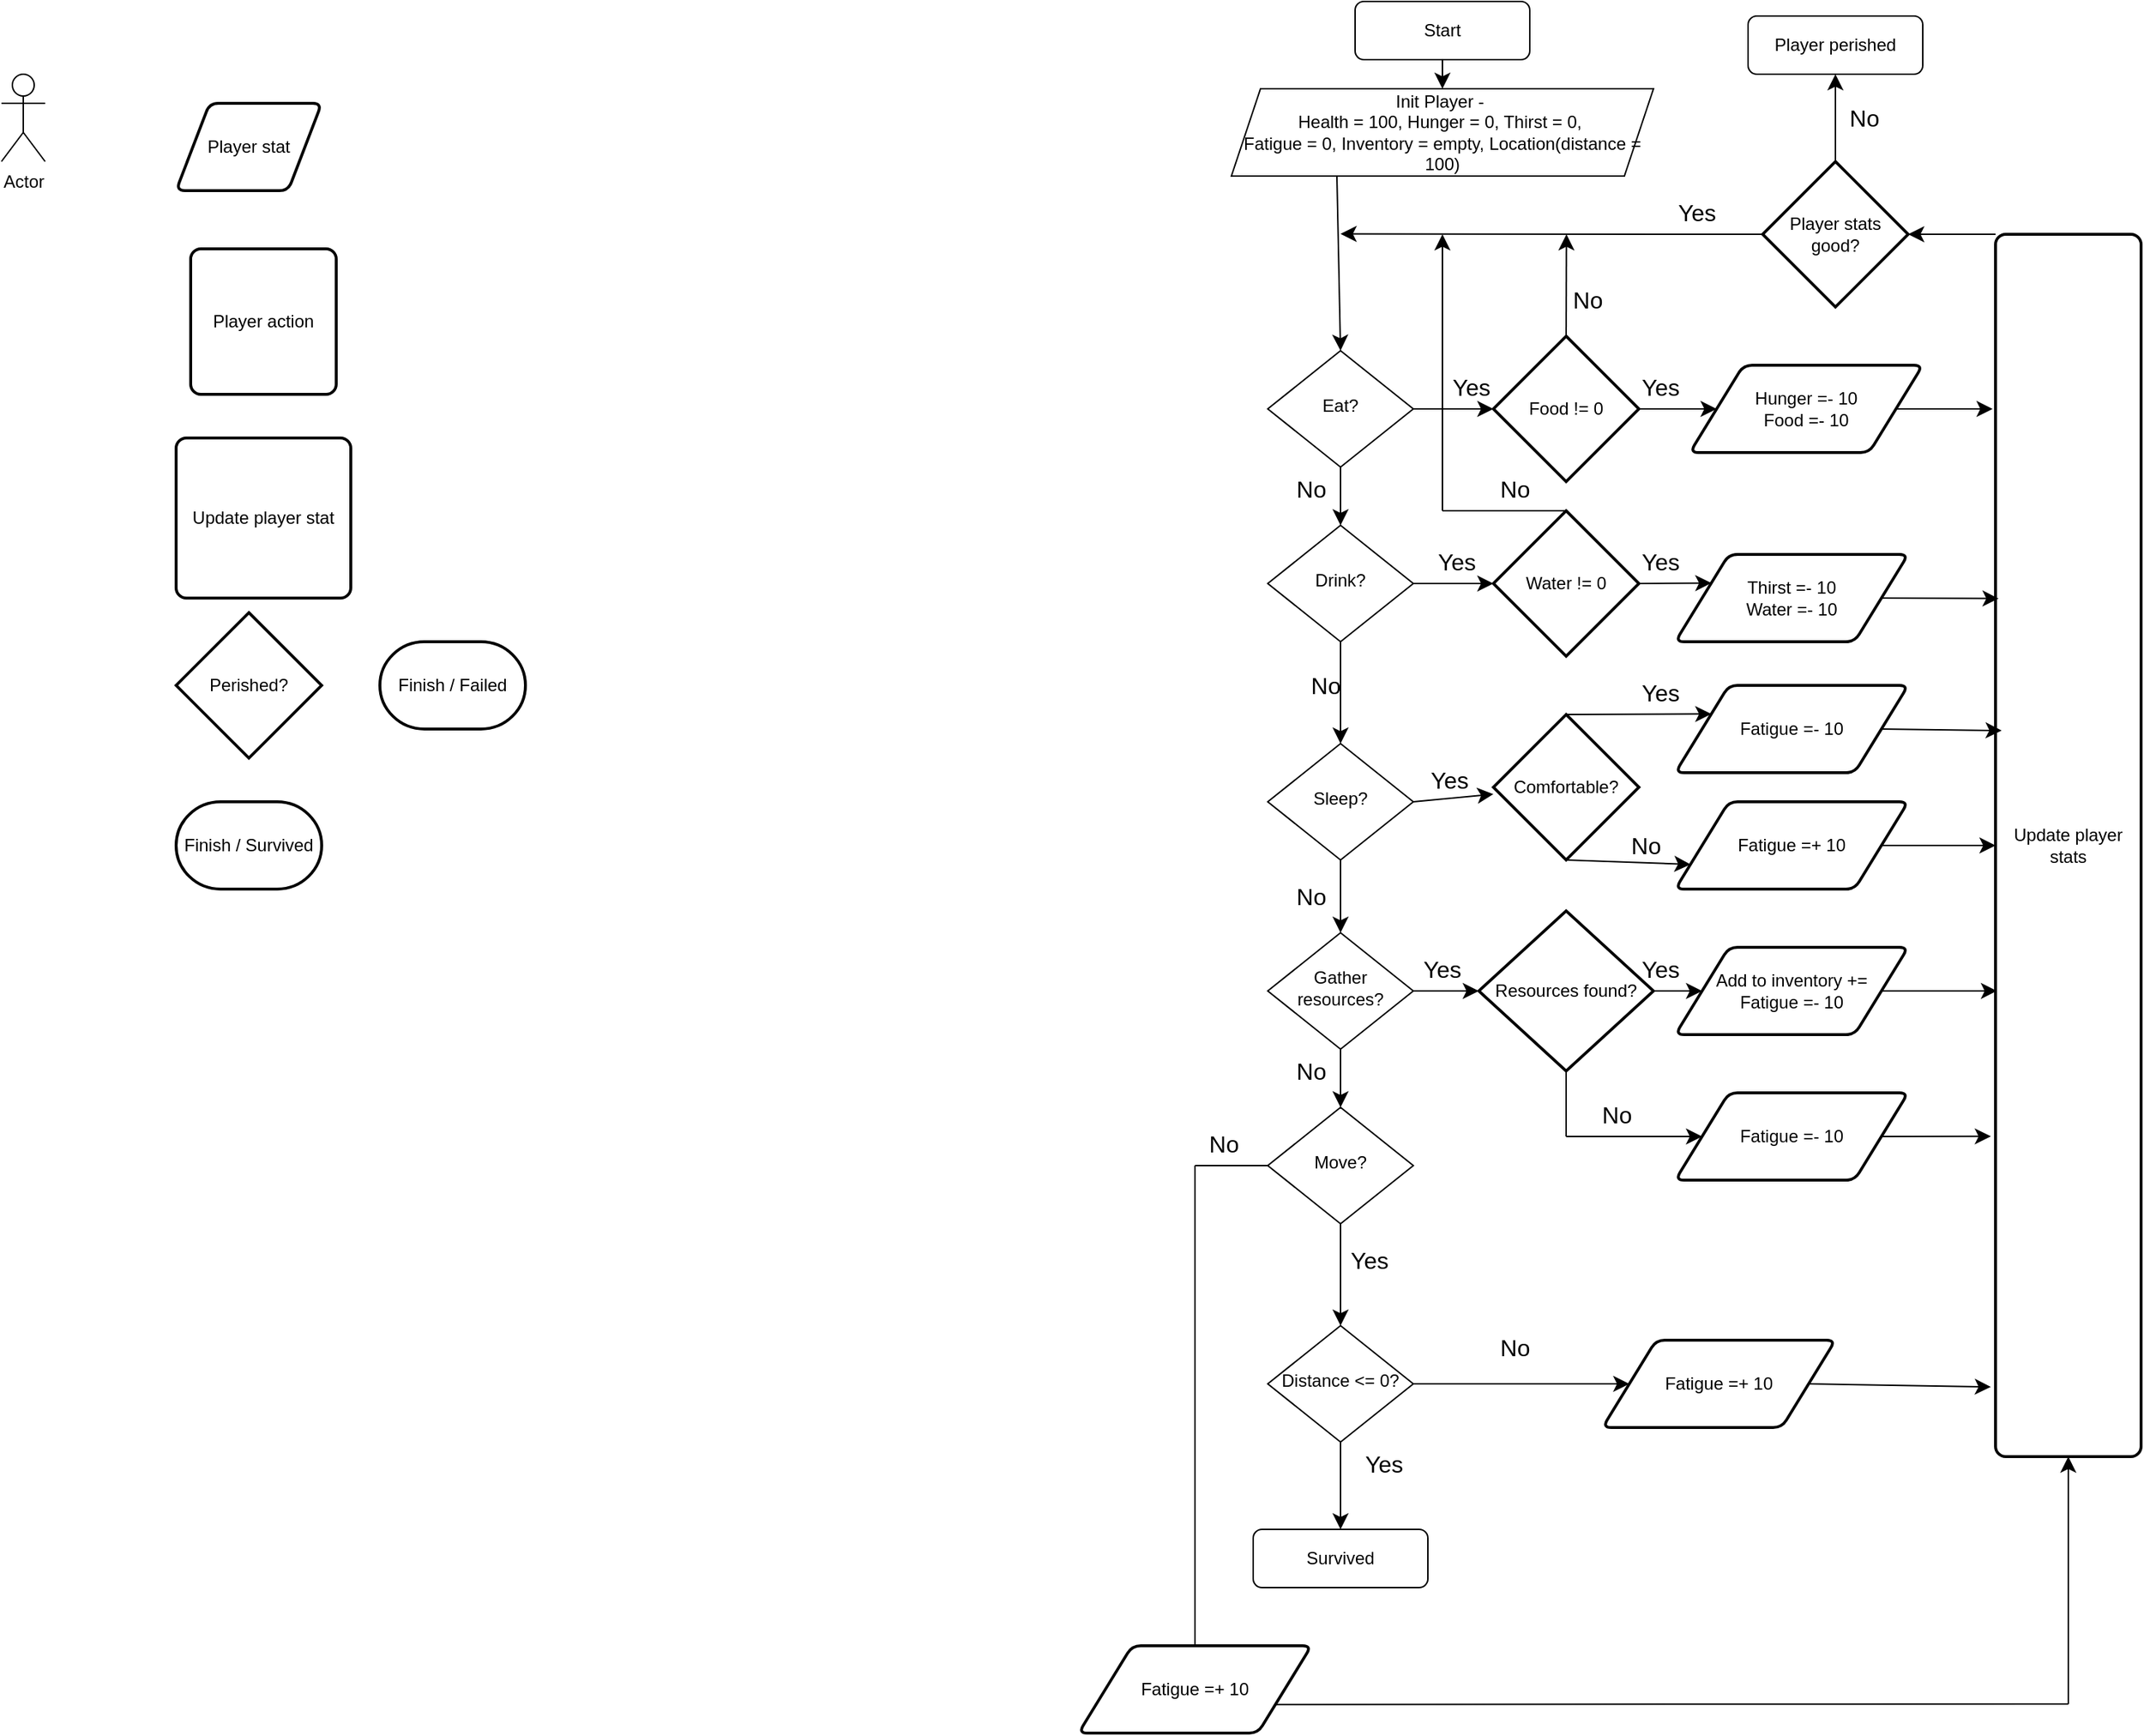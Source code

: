 <mxfile version="24.8.3">
  <diagram id="C5RBs43oDa-KdzZeNtuy" name="Page-1">
    <mxGraphModel dx="2920" dy="1196" grid="1" gridSize="10" guides="1" tooltips="1" connect="1" arrows="1" fold="1" page="1" pageScale="1" pageWidth="827" pageHeight="1169" math="0" shadow="0">
      <root>
        <mxCell id="WIyWlLk6GJQsqaUBKTNV-0" />
        <mxCell id="WIyWlLk6GJQsqaUBKTNV-1" parent="WIyWlLk6GJQsqaUBKTNV-0" />
        <mxCell id="nPB6wgJAnetRJ66jai_f-38" style="edgeStyle=none;curved=1;rounded=0;orthogonalLoop=1;jettySize=auto;html=1;exitX=0.5;exitY=1;exitDx=0;exitDy=0;fontSize=12;startSize=8;endSize=8;" edge="1" parent="WIyWlLk6GJQsqaUBKTNV-1" source="WIyWlLk6GJQsqaUBKTNV-3" target="nPB6wgJAnetRJ66jai_f-1">
          <mxGeometry relative="1" as="geometry" />
        </mxCell>
        <mxCell id="WIyWlLk6GJQsqaUBKTNV-3" value="Start" style="rounded=1;whiteSpace=wrap;html=1;fontSize=12;glass=0;strokeWidth=1;shadow=0;" parent="WIyWlLk6GJQsqaUBKTNV-1" vertex="1">
          <mxGeometry x="150" y="20" width="120" height="40" as="geometry" />
        </mxCell>
        <mxCell id="nPB6wgJAnetRJ66jai_f-23" style="edgeStyle=none;curved=1;rounded=0;orthogonalLoop=1;jettySize=auto;html=1;exitX=0.5;exitY=1;exitDx=0;exitDy=0;entryX=0.5;entryY=0;entryDx=0;entryDy=0;fontSize=12;startSize=8;endSize=8;" edge="1" parent="WIyWlLk6GJQsqaUBKTNV-1" source="WIyWlLk6GJQsqaUBKTNV-6" target="nPB6wgJAnetRJ66jai_f-7">
          <mxGeometry relative="1" as="geometry" />
        </mxCell>
        <mxCell id="WIyWlLk6GJQsqaUBKTNV-6" value="Eat?" style="rhombus;whiteSpace=wrap;html=1;shadow=0;fontFamily=Helvetica;fontSize=12;align=center;strokeWidth=1;spacing=6;spacingTop=-4;" parent="WIyWlLk6GJQsqaUBKTNV-1" vertex="1">
          <mxGeometry x="90" y="260" width="100" height="80" as="geometry" />
        </mxCell>
        <mxCell id="nPB6wgJAnetRJ66jai_f-3" style="edgeStyle=none;curved=1;rounded=0;orthogonalLoop=1;jettySize=auto;html=1;exitX=0.5;exitY=1;exitDx=0;exitDy=0;entryX=0.5;entryY=0;entryDx=0;entryDy=0;fontSize=12;startSize=8;endSize=8;" edge="1" parent="WIyWlLk6GJQsqaUBKTNV-1" source="WIyWlLk6GJQsqaUBKTNV-10" target="WIyWlLk6GJQsqaUBKTNV-11">
          <mxGeometry relative="1" as="geometry" />
        </mxCell>
        <mxCell id="WIyWlLk6GJQsqaUBKTNV-10" value="Distance &amp;lt;= 0?" style="rhombus;whiteSpace=wrap;html=1;shadow=0;fontFamily=Helvetica;fontSize=12;align=center;strokeWidth=1;spacing=6;spacingTop=-4;" parent="WIyWlLk6GJQsqaUBKTNV-1" vertex="1">
          <mxGeometry x="90" y="930" width="100" height="80" as="geometry" />
        </mxCell>
        <mxCell id="WIyWlLk6GJQsqaUBKTNV-11" value="Survived" style="rounded=1;whiteSpace=wrap;html=1;fontSize=12;glass=0;strokeWidth=1;shadow=0;" parent="WIyWlLk6GJQsqaUBKTNV-1" vertex="1">
          <mxGeometry x="80" y="1070" width="120" height="40" as="geometry" />
        </mxCell>
        <mxCell id="nPB6wgJAnetRJ66jai_f-0" value="Actor" style="shape=umlActor;verticalLabelPosition=bottom;verticalAlign=top;html=1;outlineConnect=0;" vertex="1" parent="WIyWlLk6GJQsqaUBKTNV-1">
          <mxGeometry x="-780" y="70" width="30" height="60" as="geometry" />
        </mxCell>
        <mxCell id="nPB6wgJAnetRJ66jai_f-44" style="edgeStyle=none;curved=1;rounded=0;orthogonalLoop=1;jettySize=auto;html=1;exitX=0.25;exitY=1;exitDx=0;exitDy=0;entryX=0.5;entryY=0;entryDx=0;entryDy=0;fontSize=12;startSize=8;endSize=8;" edge="1" parent="WIyWlLk6GJQsqaUBKTNV-1" source="nPB6wgJAnetRJ66jai_f-1" target="WIyWlLk6GJQsqaUBKTNV-6">
          <mxGeometry relative="1" as="geometry" />
        </mxCell>
        <mxCell id="nPB6wgJAnetRJ66jai_f-1" value="Init Player -&amp;nbsp;&lt;div&gt;Health = 100, Hunger = 0, Thirst = 0,&amp;nbsp;&lt;/div&gt;&lt;div&gt;Fatigue = 0, Inventory = empty, Location(distance = 100)&lt;/div&gt;" style="shape=parallelogram;perimeter=parallelogramPerimeter;whiteSpace=wrap;html=1;fixedSize=1;" vertex="1" parent="WIyWlLk6GJQsqaUBKTNV-1">
          <mxGeometry x="65" y="80" width="290" height="60" as="geometry" />
        </mxCell>
        <mxCell id="nPB6wgJAnetRJ66jai_f-25" style="edgeStyle=none;curved=1;rounded=0;orthogonalLoop=1;jettySize=auto;html=1;exitX=0.5;exitY=1;exitDx=0;exitDy=0;fontSize=12;startSize=8;endSize=8;" edge="1" parent="WIyWlLk6GJQsqaUBKTNV-1" source="nPB6wgJAnetRJ66jai_f-7" target="nPB6wgJAnetRJ66jai_f-8">
          <mxGeometry relative="1" as="geometry" />
        </mxCell>
        <mxCell id="nPB6wgJAnetRJ66jai_f-7" value="Drink?" style="rhombus;whiteSpace=wrap;html=1;shadow=0;fontFamily=Helvetica;fontSize=12;align=center;strokeWidth=1;spacing=6;spacingTop=-4;" vertex="1" parent="WIyWlLk6GJQsqaUBKTNV-1">
          <mxGeometry x="90" y="380" width="100" height="80" as="geometry" />
        </mxCell>
        <mxCell id="nPB6wgJAnetRJ66jai_f-59" style="edgeStyle=none;curved=1;rounded=0;orthogonalLoop=1;jettySize=auto;html=1;exitX=0.5;exitY=1;exitDx=0;exitDy=0;entryX=0.5;entryY=0;entryDx=0;entryDy=0;fontSize=12;startSize=8;endSize=8;" edge="1" parent="WIyWlLk6GJQsqaUBKTNV-1" source="nPB6wgJAnetRJ66jai_f-8" target="nPB6wgJAnetRJ66jai_f-9">
          <mxGeometry relative="1" as="geometry" />
        </mxCell>
        <mxCell id="nPB6wgJAnetRJ66jai_f-94" style="edgeStyle=none;curved=1;rounded=0;orthogonalLoop=1;jettySize=auto;html=1;exitX=1;exitY=0.5;exitDx=0;exitDy=0;fontSize=12;startSize=8;endSize=8;" edge="1" parent="WIyWlLk6GJQsqaUBKTNV-1" source="nPB6wgJAnetRJ66jai_f-8" target="nPB6wgJAnetRJ66jai_f-58">
          <mxGeometry relative="1" as="geometry" />
        </mxCell>
        <mxCell id="nPB6wgJAnetRJ66jai_f-8" value="Sleep?" style="rhombus;whiteSpace=wrap;html=1;shadow=0;fontFamily=Helvetica;fontSize=12;align=center;strokeWidth=1;spacing=6;spacingTop=-4;" vertex="1" parent="WIyWlLk6GJQsqaUBKTNV-1">
          <mxGeometry x="90" y="530" width="100" height="80" as="geometry" />
        </mxCell>
        <mxCell id="nPB6wgJAnetRJ66jai_f-62" style="edgeStyle=none;curved=1;rounded=0;orthogonalLoop=1;jettySize=auto;html=1;exitX=0.5;exitY=1;exitDx=0;exitDy=0;entryX=0.5;entryY=0;entryDx=0;entryDy=0;fontSize=12;startSize=8;endSize=8;" edge="1" parent="WIyWlLk6GJQsqaUBKTNV-1" source="nPB6wgJAnetRJ66jai_f-9" target="nPB6wgJAnetRJ66jai_f-10">
          <mxGeometry relative="1" as="geometry" />
        </mxCell>
        <mxCell id="nPB6wgJAnetRJ66jai_f-9" value="Gather resources?" style="rhombus;whiteSpace=wrap;html=1;shadow=0;fontFamily=Helvetica;fontSize=12;align=center;strokeWidth=1;spacing=6;spacingTop=-4;" vertex="1" parent="WIyWlLk6GJQsqaUBKTNV-1">
          <mxGeometry x="90" y="660" width="100" height="80" as="geometry" />
        </mxCell>
        <mxCell id="nPB6wgJAnetRJ66jai_f-71" style="edgeStyle=none;curved=1;rounded=0;orthogonalLoop=1;jettySize=auto;html=1;exitX=0.5;exitY=1;exitDx=0;exitDy=0;entryX=0.5;entryY=0;entryDx=0;entryDy=0;fontSize=12;startSize=8;endSize=8;" edge="1" parent="WIyWlLk6GJQsqaUBKTNV-1" source="nPB6wgJAnetRJ66jai_f-10" target="WIyWlLk6GJQsqaUBKTNV-10">
          <mxGeometry relative="1" as="geometry" />
        </mxCell>
        <mxCell id="nPB6wgJAnetRJ66jai_f-10" value="Move?" style="rhombus;whiteSpace=wrap;html=1;shadow=0;fontFamily=Helvetica;fontSize=12;align=center;strokeWidth=1;spacing=6;spacingTop=-4;" vertex="1" parent="WIyWlLk6GJQsqaUBKTNV-1">
          <mxGeometry x="90" y="780" width="100" height="80" as="geometry" />
        </mxCell>
        <mxCell id="nPB6wgJAnetRJ66jai_f-34" value="Hunger =- 10&lt;div&gt;Food =- 10&lt;/div&gt;" style="shape=parallelogram;html=1;strokeWidth=2;perimeter=parallelogramPerimeter;whiteSpace=wrap;rounded=1;arcSize=12;size=0.23;" vertex="1" parent="WIyWlLk6GJQsqaUBKTNV-1">
          <mxGeometry x="380" y="270" width="160" height="60" as="geometry" />
        </mxCell>
        <mxCell id="nPB6wgJAnetRJ66jai_f-35" value="Thirst =- 10&lt;div&gt;Water =- 10&lt;/div&gt;" style="shape=parallelogram;html=1;strokeWidth=2;perimeter=parallelogramPerimeter;whiteSpace=wrap;rounded=1;arcSize=12;size=0.23;" vertex="1" parent="WIyWlLk6GJQsqaUBKTNV-1">
          <mxGeometry x="370" y="400" width="160" height="60" as="geometry" />
        </mxCell>
        <mxCell id="nPB6wgJAnetRJ66jai_f-36" value="Fatigue =- 10" style="shape=parallelogram;html=1;strokeWidth=2;perimeter=parallelogramPerimeter;whiteSpace=wrap;rounded=1;arcSize=12;size=0.23;" vertex="1" parent="WIyWlLk6GJQsqaUBKTNV-1">
          <mxGeometry x="370" y="490" width="160" height="60" as="geometry" />
        </mxCell>
        <mxCell id="nPB6wgJAnetRJ66jai_f-67" style="edgeStyle=none;curved=1;rounded=0;orthogonalLoop=1;jettySize=auto;html=1;exitX=0;exitY=0;exitDx=0;exitDy=0;fontSize=12;startSize=8;endSize=8;" edge="1" parent="WIyWlLk6GJQsqaUBKTNV-1" source="nPB6wgJAnetRJ66jai_f-37" target="nPB6wgJAnetRJ66jai_f-63">
          <mxGeometry relative="1" as="geometry" />
        </mxCell>
        <mxCell id="nPB6wgJAnetRJ66jai_f-37" value="Update player stats" style="rounded=1;whiteSpace=wrap;html=1;absoluteArcSize=1;arcSize=14;strokeWidth=2;" vertex="1" parent="WIyWlLk6GJQsqaUBKTNV-1">
          <mxGeometry x="590" y="180" width="100" height="840" as="geometry" />
        </mxCell>
        <mxCell id="nPB6wgJAnetRJ66jai_f-41" style="edgeStyle=none;curved=1;rounded=0;orthogonalLoop=1;jettySize=auto;html=1;exitX=1;exitY=0.5;exitDx=0;exitDy=0;fontSize=12;startSize=8;endSize=8;" edge="1" parent="WIyWlLk6GJQsqaUBKTNV-1" source="nPB6wgJAnetRJ66jai_f-34">
          <mxGeometry relative="1" as="geometry">
            <mxPoint x="588" y="300" as="targetPoint" />
          </mxGeometry>
        </mxCell>
        <mxCell id="nPB6wgJAnetRJ66jai_f-47" value="Player stat" style="shape=parallelogram;html=1;strokeWidth=2;perimeter=parallelogramPerimeter;whiteSpace=wrap;rounded=1;arcSize=12;size=0.23;" vertex="1" parent="WIyWlLk6GJQsqaUBKTNV-1">
          <mxGeometry x="-660" y="90" width="100" height="60" as="geometry" />
        </mxCell>
        <mxCell id="nPB6wgJAnetRJ66jai_f-49" value="Player action" style="rounded=1;whiteSpace=wrap;html=1;absoluteArcSize=1;arcSize=14;strokeWidth=2;" vertex="1" parent="WIyWlLk6GJQsqaUBKTNV-1">
          <mxGeometry x="-650" y="190" width="100" height="100" as="geometry" />
        </mxCell>
        <mxCell id="nPB6wgJAnetRJ66jai_f-50" value="Update player stat" style="rounded=1;whiteSpace=wrap;html=1;absoluteArcSize=1;arcSize=14;strokeWidth=2;" vertex="1" parent="WIyWlLk6GJQsqaUBKTNV-1">
          <mxGeometry x="-660" y="320" width="120" height="110" as="geometry" />
        </mxCell>
        <mxCell id="nPB6wgJAnetRJ66jai_f-51" value="Finish / Survived" style="strokeWidth=2;html=1;shape=mxgraph.flowchart.terminator;whiteSpace=wrap;" vertex="1" parent="WIyWlLk6GJQsqaUBKTNV-1">
          <mxGeometry x="-660" y="570" width="100" height="60" as="geometry" />
        </mxCell>
        <mxCell id="nPB6wgJAnetRJ66jai_f-52" value="Perished?" style="strokeWidth=2;html=1;shape=mxgraph.flowchart.decision;whiteSpace=wrap;" vertex="1" parent="WIyWlLk6GJQsqaUBKTNV-1">
          <mxGeometry x="-660" y="440" width="100" height="100" as="geometry" />
        </mxCell>
        <mxCell id="nPB6wgJAnetRJ66jai_f-53" value="Finish / Failed" style="strokeWidth=2;html=1;shape=mxgraph.flowchart.terminator;whiteSpace=wrap;" vertex="1" parent="WIyWlLk6GJQsqaUBKTNV-1">
          <mxGeometry x="-520" y="460" width="100" height="60" as="geometry" />
        </mxCell>
        <mxCell id="nPB6wgJAnetRJ66jai_f-54" value="Add to inventory +=&lt;div&gt;Fatigue =- 10&lt;/div&gt;" style="shape=parallelogram;html=1;strokeWidth=2;perimeter=parallelogramPerimeter;whiteSpace=wrap;rounded=1;arcSize=12;size=0.23;" vertex="1" parent="WIyWlLk6GJQsqaUBKTNV-1">
          <mxGeometry x="370" y="670" width="160" height="60" as="geometry" />
        </mxCell>
        <mxCell id="nPB6wgJAnetRJ66jai_f-88" style="edgeStyle=none;curved=1;rounded=0;orthogonalLoop=1;jettySize=auto;html=1;exitX=1;exitY=0.5;exitDx=0;exitDy=0;exitPerimeter=0;entryX=0;entryY=0.5;entryDx=0;entryDy=0;fontSize=12;startSize=8;endSize=8;" edge="1" parent="WIyWlLk6GJQsqaUBKTNV-1" source="nPB6wgJAnetRJ66jai_f-55" target="nPB6wgJAnetRJ66jai_f-34">
          <mxGeometry relative="1" as="geometry" />
        </mxCell>
        <mxCell id="nPB6wgJAnetRJ66jai_f-101" style="edgeStyle=none;curved=1;rounded=0;orthogonalLoop=1;jettySize=auto;html=1;exitX=0.5;exitY=0;exitDx=0;exitDy=0;exitPerimeter=0;fontSize=12;startSize=8;endSize=8;" edge="1" parent="WIyWlLk6GJQsqaUBKTNV-1" source="nPB6wgJAnetRJ66jai_f-55">
          <mxGeometry relative="1" as="geometry">
            <mxPoint x="295.211" y="180" as="targetPoint" />
          </mxGeometry>
        </mxCell>
        <mxCell id="nPB6wgJAnetRJ66jai_f-55" value="Food != 0" style="strokeWidth=2;html=1;shape=mxgraph.flowchart.decision;whiteSpace=wrap;" vertex="1" parent="WIyWlLk6GJQsqaUBKTNV-1">
          <mxGeometry x="245" y="250" width="100" height="100" as="geometry" />
        </mxCell>
        <mxCell id="nPB6wgJAnetRJ66jai_f-91" style="edgeStyle=none;curved=1;rounded=0;orthogonalLoop=1;jettySize=auto;html=1;exitX=1;exitY=0.5;exitDx=0;exitDy=0;exitPerimeter=0;entryX=0;entryY=0.25;entryDx=0;entryDy=0;fontSize=12;startSize=8;endSize=8;" edge="1" parent="WIyWlLk6GJQsqaUBKTNV-1" source="nPB6wgJAnetRJ66jai_f-56" target="nPB6wgJAnetRJ66jai_f-35">
          <mxGeometry relative="1" as="geometry" />
        </mxCell>
        <mxCell id="nPB6wgJAnetRJ66jai_f-56" value="Water != 0" style="strokeWidth=2;html=1;shape=mxgraph.flowchart.decision;whiteSpace=wrap;" vertex="1" parent="WIyWlLk6GJQsqaUBKTNV-1">
          <mxGeometry x="245" y="370" width="100" height="100" as="geometry" />
        </mxCell>
        <mxCell id="nPB6wgJAnetRJ66jai_f-84" style="edgeStyle=none;curved=1;rounded=0;orthogonalLoop=1;jettySize=auto;html=1;exitX=1;exitY=0.5;exitDx=0;exitDy=0;entryX=0;entryY=0.5;entryDx=0;entryDy=0;fontSize=12;startSize=8;endSize=8;" edge="1" parent="WIyWlLk6GJQsqaUBKTNV-1" source="nPB6wgJAnetRJ66jai_f-57" target="nPB6wgJAnetRJ66jai_f-37">
          <mxGeometry relative="1" as="geometry" />
        </mxCell>
        <mxCell id="nPB6wgJAnetRJ66jai_f-57" value="Fatigue =+ 10" style="shape=parallelogram;html=1;strokeWidth=2;perimeter=parallelogramPerimeter;whiteSpace=wrap;rounded=1;arcSize=12;size=0.23;" vertex="1" parent="WIyWlLk6GJQsqaUBKTNV-1">
          <mxGeometry x="370" y="570" width="160" height="60" as="geometry" />
        </mxCell>
        <mxCell id="nPB6wgJAnetRJ66jai_f-92" style="edgeStyle=none;curved=1;rounded=0;orthogonalLoop=1;jettySize=auto;html=1;exitX=0.5;exitY=0;exitDx=0;exitDy=0;exitPerimeter=0;entryX=0;entryY=0.25;entryDx=0;entryDy=0;fontSize=12;startSize=8;endSize=8;" edge="1" parent="WIyWlLk6GJQsqaUBKTNV-1" source="nPB6wgJAnetRJ66jai_f-58" target="nPB6wgJAnetRJ66jai_f-36">
          <mxGeometry relative="1" as="geometry" />
        </mxCell>
        <mxCell id="nPB6wgJAnetRJ66jai_f-93" style="edgeStyle=none;curved=1;rounded=0;orthogonalLoop=1;jettySize=auto;html=1;exitX=0.5;exitY=1;exitDx=0;exitDy=0;exitPerimeter=0;entryX=0;entryY=0.75;entryDx=0;entryDy=0;fontSize=12;startSize=8;endSize=8;" edge="1" parent="WIyWlLk6GJQsqaUBKTNV-1" source="nPB6wgJAnetRJ66jai_f-58" target="nPB6wgJAnetRJ66jai_f-57">
          <mxGeometry relative="1" as="geometry" />
        </mxCell>
        <mxCell id="nPB6wgJAnetRJ66jai_f-58" value="Comfortable?" style="strokeWidth=2;html=1;shape=mxgraph.flowchart.decision;whiteSpace=wrap;" vertex="1" parent="WIyWlLk6GJQsqaUBKTNV-1">
          <mxGeometry x="245" y="510" width="100" height="100" as="geometry" />
        </mxCell>
        <mxCell id="nPB6wgJAnetRJ66jai_f-96" style="edgeStyle=none;curved=1;rounded=0;orthogonalLoop=1;jettySize=auto;html=1;exitX=1;exitY=0.5;exitDx=0;exitDy=0;exitPerimeter=0;fontSize=12;startSize=8;endSize=8;" edge="1" parent="WIyWlLk6GJQsqaUBKTNV-1" source="nPB6wgJAnetRJ66jai_f-60" target="nPB6wgJAnetRJ66jai_f-54">
          <mxGeometry relative="1" as="geometry" />
        </mxCell>
        <mxCell id="nPB6wgJAnetRJ66jai_f-60" value="Resources found?" style="strokeWidth=2;html=1;shape=mxgraph.flowchart.decision;whiteSpace=wrap;" vertex="1" parent="WIyWlLk6GJQsqaUBKTNV-1">
          <mxGeometry x="235" y="645" width="120" height="110" as="geometry" />
        </mxCell>
        <mxCell id="nPB6wgJAnetRJ66jai_f-61" value="Fatigue =- 10" style="shape=parallelogram;html=1;strokeWidth=2;perimeter=parallelogramPerimeter;whiteSpace=wrap;rounded=1;arcSize=12;size=0.23;" vertex="1" parent="WIyWlLk6GJQsqaUBKTNV-1">
          <mxGeometry x="370" y="770" width="160" height="60" as="geometry" />
        </mxCell>
        <mxCell id="nPB6wgJAnetRJ66jai_f-65" style="edgeStyle=none;curved=1;rounded=0;orthogonalLoop=1;jettySize=auto;html=1;exitX=0.5;exitY=0;exitDx=0;exitDy=0;exitPerimeter=0;entryX=0.5;entryY=1;entryDx=0;entryDy=0;fontSize=12;startSize=8;endSize=8;" edge="1" parent="WIyWlLk6GJQsqaUBKTNV-1" source="nPB6wgJAnetRJ66jai_f-63" target="nPB6wgJAnetRJ66jai_f-64">
          <mxGeometry relative="1" as="geometry" />
        </mxCell>
        <mxCell id="nPB6wgJAnetRJ66jai_f-66" style="edgeStyle=none;curved=1;rounded=0;orthogonalLoop=1;jettySize=auto;html=1;exitX=0;exitY=0.5;exitDx=0;exitDy=0;exitPerimeter=0;fontSize=12;startSize=8;endSize=8;" edge="1" parent="WIyWlLk6GJQsqaUBKTNV-1" source="nPB6wgJAnetRJ66jai_f-63">
          <mxGeometry relative="1" as="geometry">
            <mxPoint x="140" y="179.737" as="targetPoint" />
          </mxGeometry>
        </mxCell>
        <mxCell id="nPB6wgJAnetRJ66jai_f-63" value="Player stats good?" style="strokeWidth=2;html=1;shape=mxgraph.flowchart.decision;whiteSpace=wrap;" vertex="1" parent="WIyWlLk6GJQsqaUBKTNV-1">
          <mxGeometry x="430" y="130" width="100" height="100" as="geometry" />
        </mxCell>
        <mxCell id="nPB6wgJAnetRJ66jai_f-64" value="Player perished" style="rounded=1;whiteSpace=wrap;html=1;fontSize=12;glass=0;strokeWidth=1;shadow=0;" vertex="1" parent="WIyWlLk6GJQsqaUBKTNV-1">
          <mxGeometry x="420" y="30" width="120" height="40" as="geometry" />
        </mxCell>
        <mxCell id="nPB6wgJAnetRJ66jai_f-68" value="Yes" style="text;html=1;align=center;verticalAlign=middle;whiteSpace=wrap;rounded=0;fontSize=16;" vertex="1" parent="WIyWlLk6GJQsqaUBKTNV-1">
          <mxGeometry x="140" y="1010" width="60" height="30" as="geometry" />
        </mxCell>
        <mxCell id="nPB6wgJAnetRJ66jai_f-69" value="No" style="text;html=1;align=center;verticalAlign=middle;whiteSpace=wrap;rounded=0;fontSize=16;" vertex="1" parent="WIyWlLk6GJQsqaUBKTNV-1">
          <mxGeometry x="230" y="930" width="60" height="30" as="geometry" />
        </mxCell>
        <mxCell id="nPB6wgJAnetRJ66jai_f-70" style="edgeStyle=none;curved=1;rounded=0;orthogonalLoop=1;jettySize=auto;html=1;exitX=1;exitY=0.5;exitDx=0;exitDy=0;entryX=-0.032;entryY=0.943;entryDx=0;entryDy=0;entryPerimeter=0;fontSize=12;startSize=8;endSize=8;" edge="1" parent="WIyWlLk6GJQsqaUBKTNV-1" source="nPB6wgJAnetRJ66jai_f-124" target="nPB6wgJAnetRJ66jai_f-37">
          <mxGeometry relative="1" as="geometry" />
        </mxCell>
        <mxCell id="nPB6wgJAnetRJ66jai_f-76" value="" style="endArrow=none;html=1;rounded=0;fontSize=12;startSize=8;endSize=8;curved=1;entryX=0;entryY=0.5;entryDx=0;entryDy=0;" edge="1" parent="WIyWlLk6GJQsqaUBKTNV-1" target="nPB6wgJAnetRJ66jai_f-10">
          <mxGeometry width="50" height="50" relative="1" as="geometry">
            <mxPoint x="40" y="820" as="sourcePoint" />
            <mxPoint x="80" y="810" as="targetPoint" />
          </mxGeometry>
        </mxCell>
        <mxCell id="nPB6wgJAnetRJ66jai_f-80" value="Yes" style="text;html=1;align=center;verticalAlign=middle;whiteSpace=wrap;rounded=0;fontSize=16;" vertex="1" parent="WIyWlLk6GJQsqaUBKTNV-1">
          <mxGeometry x="130" y="870" width="60" height="30" as="geometry" />
        </mxCell>
        <mxCell id="nPB6wgJAnetRJ66jai_f-81" value="No" style="text;html=1;align=center;verticalAlign=middle;whiteSpace=wrap;rounded=0;fontSize=16;" vertex="1" parent="WIyWlLk6GJQsqaUBKTNV-1">
          <mxGeometry x="30" y="790" width="60" height="30" as="geometry" />
        </mxCell>
        <mxCell id="nPB6wgJAnetRJ66jai_f-82" style="edgeStyle=none;curved=1;rounded=0;orthogonalLoop=1;jettySize=auto;html=1;exitX=1;exitY=0.5;exitDx=0;exitDy=0;entryX=0.021;entryY=0.298;entryDx=0;entryDy=0;entryPerimeter=0;fontSize=12;startSize=8;endSize=8;" edge="1" parent="WIyWlLk6GJQsqaUBKTNV-1" source="nPB6wgJAnetRJ66jai_f-35" target="nPB6wgJAnetRJ66jai_f-37">
          <mxGeometry relative="1" as="geometry" />
        </mxCell>
        <mxCell id="nPB6wgJAnetRJ66jai_f-83" style="edgeStyle=none;curved=1;rounded=0;orthogonalLoop=1;jettySize=auto;html=1;exitX=1;exitY=0.5;exitDx=0;exitDy=0;entryX=0.042;entryY=0.406;entryDx=0;entryDy=0;entryPerimeter=0;fontSize=12;startSize=8;endSize=8;" edge="1" parent="WIyWlLk6GJQsqaUBKTNV-1" source="nPB6wgJAnetRJ66jai_f-36" target="nPB6wgJAnetRJ66jai_f-37">
          <mxGeometry relative="1" as="geometry" />
        </mxCell>
        <mxCell id="nPB6wgJAnetRJ66jai_f-85" style="edgeStyle=none;curved=1;rounded=0;orthogonalLoop=1;jettySize=auto;html=1;exitX=1;exitY=0.5;exitDx=0;exitDy=0;entryX=0.01;entryY=0.619;entryDx=0;entryDy=0;entryPerimeter=0;fontSize=12;startSize=8;endSize=8;" edge="1" parent="WIyWlLk6GJQsqaUBKTNV-1" source="nPB6wgJAnetRJ66jai_f-54" target="nPB6wgJAnetRJ66jai_f-37">
          <mxGeometry relative="1" as="geometry" />
        </mxCell>
        <mxCell id="nPB6wgJAnetRJ66jai_f-86" style="edgeStyle=none;curved=1;rounded=0;orthogonalLoop=1;jettySize=auto;html=1;exitX=1;exitY=0.5;exitDx=0;exitDy=0;entryX=-0.032;entryY=0.738;entryDx=0;entryDy=0;entryPerimeter=0;fontSize=12;startSize=8;endSize=8;" edge="1" parent="WIyWlLk6GJQsqaUBKTNV-1" source="nPB6wgJAnetRJ66jai_f-61" target="nPB6wgJAnetRJ66jai_f-37">
          <mxGeometry relative="1" as="geometry" />
        </mxCell>
        <mxCell id="nPB6wgJAnetRJ66jai_f-87" style="edgeStyle=none;curved=1;rounded=0;orthogonalLoop=1;jettySize=auto;html=1;exitX=1;exitY=0.5;exitDx=0;exitDy=0;entryX=0;entryY=0.5;entryDx=0;entryDy=0;entryPerimeter=0;fontSize=12;startSize=8;endSize=8;" edge="1" parent="WIyWlLk6GJQsqaUBKTNV-1" source="WIyWlLk6GJQsqaUBKTNV-6" target="nPB6wgJAnetRJ66jai_f-55">
          <mxGeometry relative="1" as="geometry" />
        </mxCell>
        <mxCell id="nPB6wgJAnetRJ66jai_f-90" style="edgeStyle=none;curved=1;rounded=0;orthogonalLoop=1;jettySize=auto;html=1;exitX=1;exitY=0.5;exitDx=0;exitDy=0;entryX=0;entryY=0.5;entryDx=0;entryDy=0;entryPerimeter=0;fontSize=12;startSize=8;endSize=8;" edge="1" parent="WIyWlLk6GJQsqaUBKTNV-1" source="nPB6wgJAnetRJ66jai_f-7" target="nPB6wgJAnetRJ66jai_f-56">
          <mxGeometry relative="1" as="geometry" />
        </mxCell>
        <mxCell id="nPB6wgJAnetRJ66jai_f-95" style="edgeStyle=none;curved=1;rounded=0;orthogonalLoop=1;jettySize=auto;html=1;exitX=1;exitY=0.5;exitDx=0;exitDy=0;entryX=0;entryY=0.5;entryDx=0;entryDy=0;entryPerimeter=0;fontSize=12;startSize=8;endSize=8;" edge="1" parent="WIyWlLk6GJQsqaUBKTNV-1" source="nPB6wgJAnetRJ66jai_f-9" target="nPB6wgJAnetRJ66jai_f-60">
          <mxGeometry relative="1" as="geometry" />
        </mxCell>
        <mxCell id="nPB6wgJAnetRJ66jai_f-97" value="" style="endArrow=none;html=1;rounded=0;fontSize=12;startSize=8;endSize=8;curved=1;entryX=0.5;entryY=1;entryDx=0;entryDy=0;entryPerimeter=0;" edge="1" parent="WIyWlLk6GJQsqaUBKTNV-1" target="nPB6wgJAnetRJ66jai_f-60">
          <mxGeometry width="50" height="50" relative="1" as="geometry">
            <mxPoint x="295" y="800" as="sourcePoint" />
            <mxPoint x="295" y="790" as="targetPoint" />
          </mxGeometry>
        </mxCell>
        <mxCell id="nPB6wgJAnetRJ66jai_f-98" value="" style="endArrow=classic;html=1;rounded=0;fontSize=12;startSize=8;endSize=8;curved=1;entryX=0;entryY=0.5;entryDx=0;entryDy=0;" edge="1" parent="WIyWlLk6GJQsqaUBKTNV-1" target="nPB6wgJAnetRJ66jai_f-61">
          <mxGeometry width="50" height="50" relative="1" as="geometry">
            <mxPoint x="295" y="800" as="sourcePoint" />
            <mxPoint x="345" y="755" as="targetPoint" />
          </mxGeometry>
        </mxCell>
        <mxCell id="nPB6wgJAnetRJ66jai_f-100" value="" style="endArrow=none;html=1;rounded=0;fontSize=12;startSize=8;endSize=8;curved=1;entryX=0.5;entryY=0;entryDx=0;entryDy=0;entryPerimeter=0;" edge="1" parent="WIyWlLk6GJQsqaUBKTNV-1" target="nPB6wgJAnetRJ66jai_f-56">
          <mxGeometry width="50" height="50" relative="1" as="geometry">
            <mxPoint x="210" y="370" as="sourcePoint" />
            <mxPoint x="270" y="360" as="targetPoint" />
          </mxGeometry>
        </mxCell>
        <mxCell id="nPB6wgJAnetRJ66jai_f-102" value="" style="endArrow=classic;html=1;rounded=0;fontSize=12;startSize=8;endSize=8;curved=1;" edge="1" parent="WIyWlLk6GJQsqaUBKTNV-1">
          <mxGeometry width="50" height="50" relative="1" as="geometry">
            <mxPoint x="210" y="370" as="sourcePoint" />
            <mxPoint x="210" y="180" as="targetPoint" />
          </mxGeometry>
        </mxCell>
        <mxCell id="nPB6wgJAnetRJ66jai_f-103" value="Yes" style="text;html=1;align=center;verticalAlign=middle;whiteSpace=wrap;rounded=0;fontSize=16;" vertex="1" parent="WIyWlLk6GJQsqaUBKTNV-1">
          <mxGeometry x="200" y="270" width="60" height="30" as="geometry" />
        </mxCell>
        <mxCell id="nPB6wgJAnetRJ66jai_f-104" value="Yes" style="text;html=1;align=center;verticalAlign=middle;whiteSpace=wrap;rounded=0;fontSize=16;" vertex="1" parent="WIyWlLk6GJQsqaUBKTNV-1">
          <mxGeometry x="330" y="270" width="60" height="30" as="geometry" />
        </mxCell>
        <mxCell id="nPB6wgJAnetRJ66jai_f-105" value="Yes" style="text;html=1;align=center;verticalAlign=middle;whiteSpace=wrap;rounded=0;fontSize=16;" vertex="1" parent="WIyWlLk6GJQsqaUBKTNV-1">
          <mxGeometry x="330" y="390" width="60" height="30" as="geometry" />
        </mxCell>
        <mxCell id="nPB6wgJAnetRJ66jai_f-106" value="Yes" style="text;html=1;align=center;verticalAlign=middle;whiteSpace=wrap;rounded=0;fontSize=16;" vertex="1" parent="WIyWlLk6GJQsqaUBKTNV-1">
          <mxGeometry x="330" y="480" width="60" height="30" as="geometry" />
        </mxCell>
        <mxCell id="nPB6wgJAnetRJ66jai_f-109" value="Yes" style="text;html=1;align=center;verticalAlign=middle;whiteSpace=wrap;rounded=0;fontSize=16;" vertex="1" parent="WIyWlLk6GJQsqaUBKTNV-1">
          <mxGeometry x="330" y="670" width="60" height="30" as="geometry" />
        </mxCell>
        <mxCell id="nPB6wgJAnetRJ66jai_f-110" value="Yes" style="text;html=1;align=center;verticalAlign=middle;whiteSpace=wrap;rounded=0;fontSize=16;" vertex="1" parent="WIyWlLk6GJQsqaUBKTNV-1">
          <mxGeometry x="180" y="670" width="60" height="30" as="geometry" />
        </mxCell>
        <mxCell id="nPB6wgJAnetRJ66jai_f-111" value="Yes" style="text;html=1;align=center;verticalAlign=middle;whiteSpace=wrap;rounded=0;fontSize=16;" vertex="1" parent="WIyWlLk6GJQsqaUBKTNV-1">
          <mxGeometry x="185" y="540" width="60" height="30" as="geometry" />
        </mxCell>
        <mxCell id="nPB6wgJAnetRJ66jai_f-112" value="Yes" style="text;html=1;align=center;verticalAlign=middle;whiteSpace=wrap;rounded=0;fontSize=16;" vertex="1" parent="WIyWlLk6GJQsqaUBKTNV-1">
          <mxGeometry x="190" y="390" width="60" height="30" as="geometry" />
        </mxCell>
        <mxCell id="nPB6wgJAnetRJ66jai_f-113" value="No" style="text;html=1;align=center;verticalAlign=middle;whiteSpace=wrap;rounded=0;fontSize=16;" vertex="1" parent="WIyWlLk6GJQsqaUBKTNV-1">
          <mxGeometry x="300" y="770" width="60" height="30" as="geometry" />
        </mxCell>
        <mxCell id="nPB6wgJAnetRJ66jai_f-114" value="No" style="text;html=1;align=center;verticalAlign=middle;whiteSpace=wrap;rounded=0;fontSize=16;" vertex="1" parent="WIyWlLk6GJQsqaUBKTNV-1">
          <mxGeometry x="320" y="584.5" width="60" height="30" as="geometry" />
        </mxCell>
        <mxCell id="nPB6wgJAnetRJ66jai_f-115" value="No" style="text;html=1;align=center;verticalAlign=middle;whiteSpace=wrap;rounded=0;fontSize=16;" vertex="1" parent="WIyWlLk6GJQsqaUBKTNV-1">
          <mxGeometry x="230" y="340" width="60" height="30" as="geometry" />
        </mxCell>
        <mxCell id="nPB6wgJAnetRJ66jai_f-116" value="No" style="text;html=1;align=center;verticalAlign=middle;whiteSpace=wrap;rounded=0;fontSize=16;" vertex="1" parent="WIyWlLk6GJQsqaUBKTNV-1">
          <mxGeometry x="280" y="210" width="60" height="30" as="geometry" />
        </mxCell>
        <mxCell id="nPB6wgJAnetRJ66jai_f-117" value="No" style="text;html=1;align=center;verticalAlign=middle;whiteSpace=wrap;rounded=0;fontSize=16;" vertex="1" parent="WIyWlLk6GJQsqaUBKTNV-1">
          <mxGeometry x="90" y="340" width="60" height="30" as="geometry" />
        </mxCell>
        <mxCell id="nPB6wgJAnetRJ66jai_f-118" value="No" style="text;html=1;align=center;verticalAlign=middle;whiteSpace=wrap;rounded=0;fontSize=16;" vertex="1" parent="WIyWlLk6GJQsqaUBKTNV-1">
          <mxGeometry x="100" y="475" width="60" height="30" as="geometry" />
        </mxCell>
        <mxCell id="nPB6wgJAnetRJ66jai_f-119" value="No" style="text;html=1;align=center;verticalAlign=middle;whiteSpace=wrap;rounded=0;fontSize=16;" vertex="1" parent="WIyWlLk6GJQsqaUBKTNV-1">
          <mxGeometry x="90" y="620" width="60" height="30" as="geometry" />
        </mxCell>
        <mxCell id="nPB6wgJAnetRJ66jai_f-120" value="No" style="text;html=1;align=center;verticalAlign=middle;whiteSpace=wrap;rounded=0;fontSize=16;" vertex="1" parent="WIyWlLk6GJQsqaUBKTNV-1">
          <mxGeometry x="90" y="740" width="60" height="30" as="geometry" />
        </mxCell>
        <mxCell id="nPB6wgJAnetRJ66jai_f-123" value="" style="endArrow=none;html=1;rounded=0;fontSize=12;startSize=8;endSize=8;curved=1;" edge="1" parent="WIyWlLk6GJQsqaUBKTNV-1" target="nPB6wgJAnetRJ66jai_f-122">
          <mxGeometry width="50" height="50" relative="1" as="geometry">
            <mxPoint x="40" y="820" as="sourcePoint" />
            <mxPoint x="40" y="170" as="targetPoint" />
          </mxGeometry>
        </mxCell>
        <mxCell id="nPB6wgJAnetRJ66jai_f-122" value="Fatigue =+ 10" style="shape=parallelogram;html=1;strokeWidth=2;perimeter=parallelogramPerimeter;whiteSpace=wrap;rounded=1;arcSize=12;size=0.23;" vertex="1" parent="WIyWlLk6GJQsqaUBKTNV-1">
          <mxGeometry x="-40" y="1150" width="160" height="60" as="geometry" />
        </mxCell>
        <mxCell id="nPB6wgJAnetRJ66jai_f-125" value="" style="edgeStyle=none;curved=1;rounded=0;orthogonalLoop=1;jettySize=auto;html=1;exitX=1;exitY=0.5;exitDx=0;exitDy=0;entryX=0;entryY=0.5;entryDx=0;entryDy=0;fontSize=12;startSize=8;endSize=8;" edge="1" parent="WIyWlLk6GJQsqaUBKTNV-1" source="WIyWlLk6GJQsqaUBKTNV-10" target="nPB6wgJAnetRJ66jai_f-124">
          <mxGeometry relative="1" as="geometry">
            <mxPoint x="190" y="970" as="sourcePoint" />
            <mxPoint x="587" y="972" as="targetPoint" />
          </mxGeometry>
        </mxCell>
        <mxCell id="nPB6wgJAnetRJ66jai_f-124" value="Fatigue =+ 10" style="shape=parallelogram;html=1;strokeWidth=2;perimeter=parallelogramPerimeter;whiteSpace=wrap;rounded=1;arcSize=12;size=0.23;" vertex="1" parent="WIyWlLk6GJQsqaUBKTNV-1">
          <mxGeometry x="320" y="940" width="160" height="60" as="geometry" />
        </mxCell>
        <mxCell id="nPB6wgJAnetRJ66jai_f-126" value="" style="endArrow=none;html=1;rounded=0;fontSize=12;startSize=8;endSize=8;curved=1;exitX=1;exitY=0.75;exitDx=0;exitDy=0;" edge="1" parent="WIyWlLk6GJQsqaUBKTNV-1" source="nPB6wgJAnetRJ66jai_f-122">
          <mxGeometry width="50" height="50" relative="1" as="geometry">
            <mxPoint x="295" y="1160" as="sourcePoint" />
            <mxPoint x="640" y="1190" as="targetPoint" />
          </mxGeometry>
        </mxCell>
        <mxCell id="nPB6wgJAnetRJ66jai_f-127" value="" style="endArrow=classic;html=1;rounded=0;fontSize=12;startSize=8;endSize=8;curved=1;entryX=0.5;entryY=1;entryDx=0;entryDy=0;" edge="1" parent="WIyWlLk6GJQsqaUBKTNV-1" target="nPB6wgJAnetRJ66jai_f-37">
          <mxGeometry width="50" height="50" relative="1" as="geometry">
            <mxPoint x="640" y="1190" as="sourcePoint" />
            <mxPoint x="665" y="1110" as="targetPoint" />
          </mxGeometry>
        </mxCell>
        <mxCell id="nPB6wgJAnetRJ66jai_f-128" value="No" style="text;html=1;align=center;verticalAlign=middle;whiteSpace=wrap;rounded=0;fontSize=16;" vertex="1" parent="WIyWlLk6GJQsqaUBKTNV-1">
          <mxGeometry x="470" y="85" width="60" height="30" as="geometry" />
        </mxCell>
        <mxCell id="nPB6wgJAnetRJ66jai_f-129" value="Yes" style="text;html=1;align=center;verticalAlign=middle;whiteSpace=wrap;rounded=0;fontSize=16;" vertex="1" parent="WIyWlLk6GJQsqaUBKTNV-1">
          <mxGeometry x="355" y="150" width="60" height="30" as="geometry" />
        </mxCell>
      </root>
    </mxGraphModel>
  </diagram>
</mxfile>

